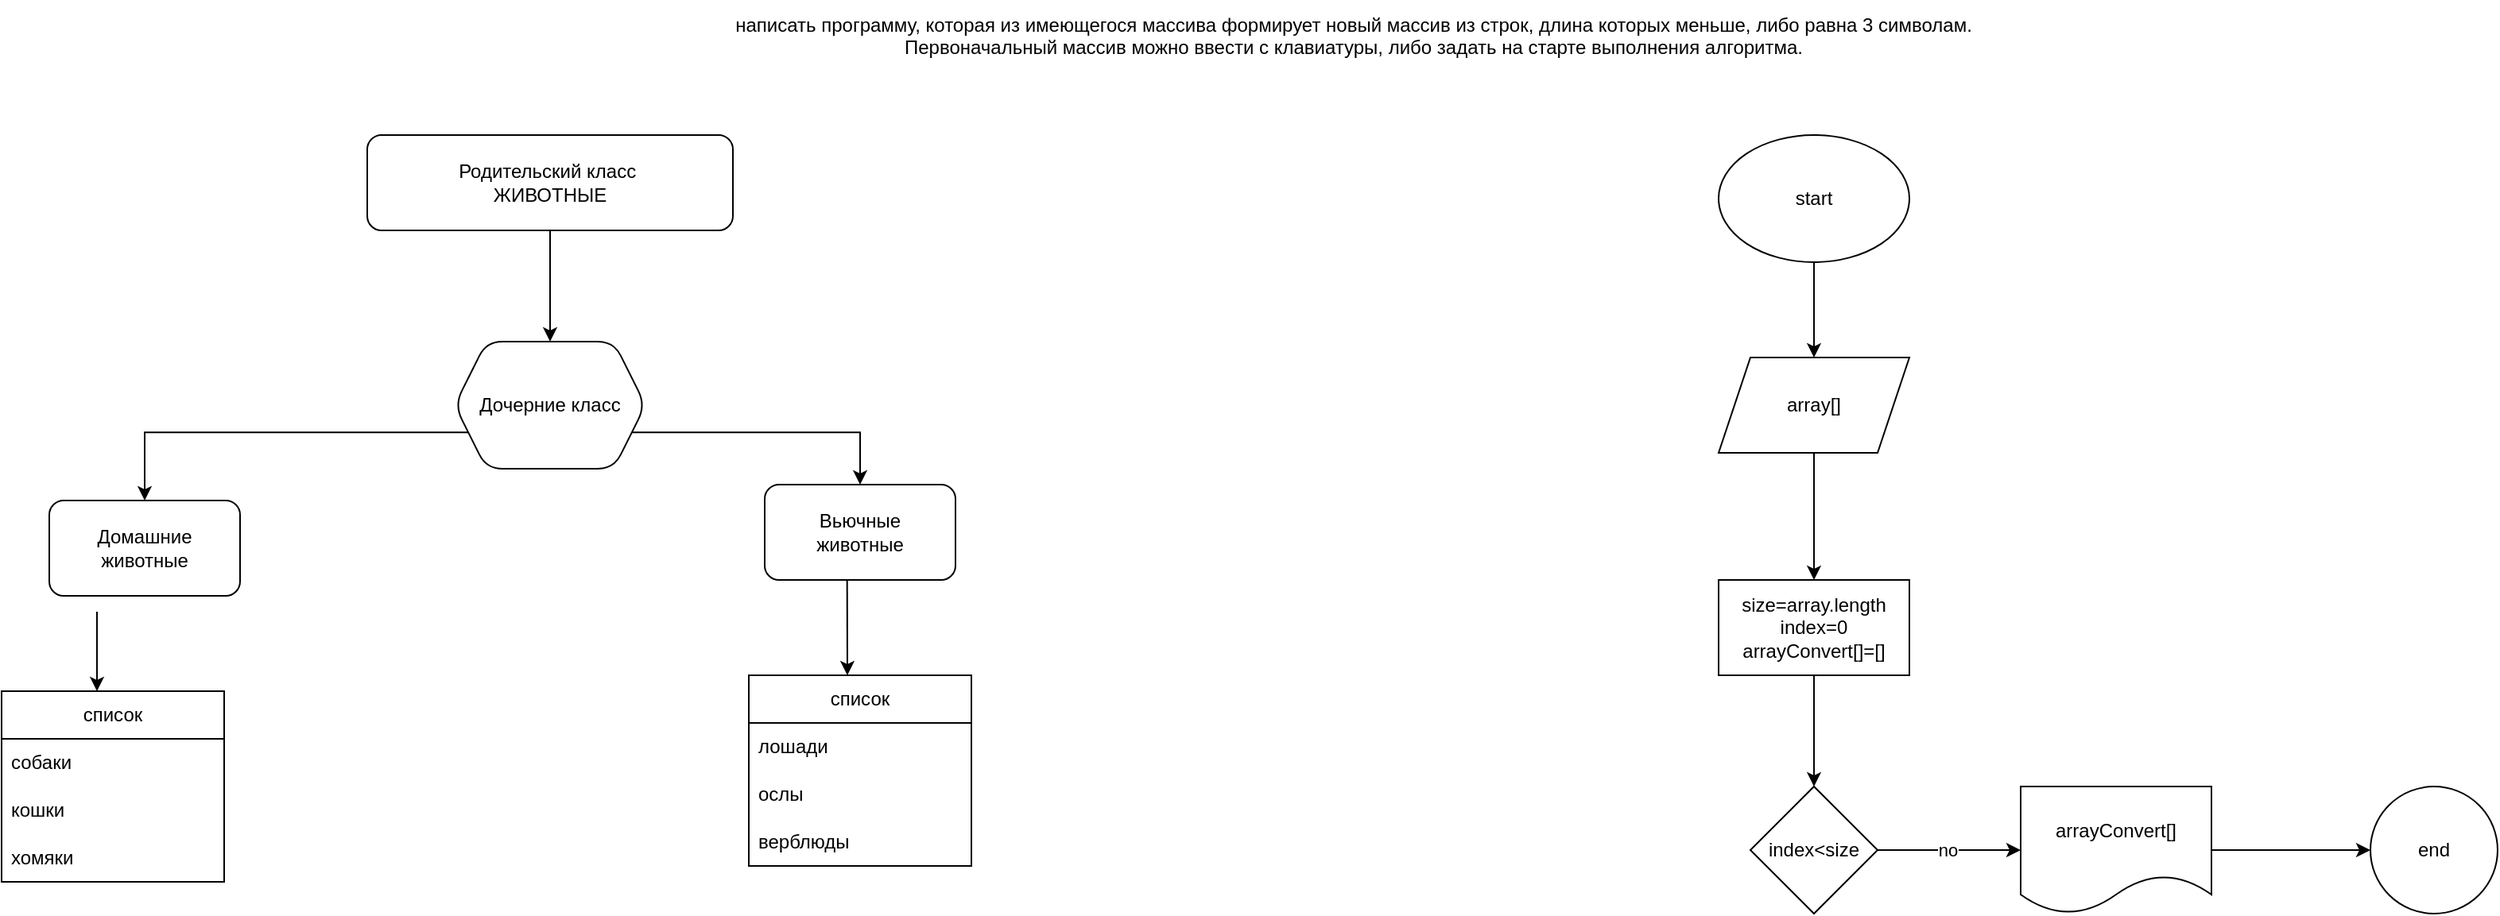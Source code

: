 <mxfile version="24.7.8">
  <diagram name="Страница — 1" id="XsoE3lLy9R2VMlESAkyf">
    <mxGraphModel dx="1671" dy="582" grid="1" gridSize="10" guides="1" tooltips="1" connect="1" arrows="1" fold="1" page="1" pageScale="1" pageWidth="827" pageHeight="1169" math="0" shadow="0">
      <root>
        <mxCell id="0" />
        <mxCell id="1" parent="0" />
        <mxCell id="ZprEJXze1CyhVb-t08wi-3" value="" style="edgeStyle=orthogonalEdgeStyle;rounded=0;orthogonalLoop=1;jettySize=auto;html=1;" parent="1" source="ZprEJXze1CyhVb-t08wi-1" target="ZprEJXze1CyhVb-t08wi-2" edge="1">
          <mxGeometry relative="1" as="geometry" />
        </mxCell>
        <mxCell id="ZprEJXze1CyhVb-t08wi-1" value="start" style="ellipse;whiteSpace=wrap;html=1;" parent="1" vertex="1">
          <mxGeometry x="310" y="100" width="120" height="80" as="geometry" />
        </mxCell>
        <mxCell id="ZprEJXze1CyhVb-t08wi-5" value="" style="edgeStyle=orthogonalEdgeStyle;rounded=0;orthogonalLoop=1;jettySize=auto;html=1;" parent="1" source="ZprEJXze1CyhVb-t08wi-2" target="ZprEJXze1CyhVb-t08wi-4" edge="1">
          <mxGeometry relative="1" as="geometry" />
        </mxCell>
        <mxCell id="ZprEJXze1CyhVb-t08wi-2" value="array[]" style="shape=parallelogram;perimeter=parallelogramPerimeter;whiteSpace=wrap;html=1;fixedSize=1;" parent="1" vertex="1">
          <mxGeometry x="310" y="240" width="120" height="60" as="geometry" />
        </mxCell>
        <mxCell id="ZprEJXze1CyhVb-t08wi-7" value="" style="edgeStyle=orthogonalEdgeStyle;rounded=0;orthogonalLoop=1;jettySize=auto;html=1;" parent="1" source="ZprEJXze1CyhVb-t08wi-4" target="ZprEJXze1CyhVb-t08wi-6" edge="1">
          <mxGeometry relative="1" as="geometry" />
        </mxCell>
        <mxCell id="ZprEJXze1CyhVb-t08wi-4" value="size=array.length&lt;div&gt;index=0&lt;/div&gt;&lt;div&gt;arrayConvert[]=[]&lt;/div&gt;" style="whiteSpace=wrap;html=1;" parent="1" vertex="1">
          <mxGeometry x="310" y="380" width="120" height="60" as="geometry" />
        </mxCell>
        <mxCell id="ZprEJXze1CyhVb-t08wi-9" value="" style="edgeStyle=orthogonalEdgeStyle;rounded=0;orthogonalLoop=1;jettySize=auto;html=1;" parent="1" source="ZprEJXze1CyhVb-t08wi-6" target="ZprEJXze1CyhVb-t08wi-8" edge="1">
          <mxGeometry relative="1" as="geometry" />
        </mxCell>
        <mxCell id="ZprEJXze1CyhVb-t08wi-10" value="no" style="edgeLabel;html=1;align=center;verticalAlign=middle;resizable=0;points=[];" parent="ZprEJXze1CyhVb-t08wi-9" vertex="1" connectable="0">
          <mxGeometry x="-0.031" relative="1" as="geometry">
            <mxPoint as="offset" />
          </mxGeometry>
        </mxCell>
        <mxCell id="ZprEJXze1CyhVb-t08wi-6" value="index&amp;lt;size" style="rhombus;whiteSpace=wrap;html=1;" parent="1" vertex="1">
          <mxGeometry x="330" y="510" width="80" height="80" as="geometry" />
        </mxCell>
        <mxCell id="ZprEJXze1CyhVb-t08wi-12" value="" style="edgeStyle=orthogonalEdgeStyle;rounded=0;orthogonalLoop=1;jettySize=auto;html=1;" parent="1" source="ZprEJXze1CyhVb-t08wi-8" target="ZprEJXze1CyhVb-t08wi-11" edge="1">
          <mxGeometry relative="1" as="geometry" />
        </mxCell>
        <mxCell id="ZprEJXze1CyhVb-t08wi-8" value="arrayConvert[]" style="shape=document;whiteSpace=wrap;html=1;boundedLbl=1;" parent="1" vertex="1">
          <mxGeometry x="500" y="510" width="120" height="80" as="geometry" />
        </mxCell>
        <mxCell id="ZprEJXze1CyhVb-t08wi-11" value="end" style="ellipse;whiteSpace=wrap;html=1;" parent="1" vertex="1">
          <mxGeometry x="720" y="510" width="80" height="80" as="geometry" />
        </mxCell>
        <mxCell id="SBEuBkVTAf682WfuM-EN-2" value="написать программу, которая из имеющегося массива формирует новый массив из строк, длина которых меньше, либо равна 3 символам.&lt;div&gt;Первоначальный массив можно ввести с клавиатуры, либо задать на старте выполнения алгоритма.&lt;br&gt;&lt;div&gt;&amp;nbsp;&lt;/div&gt;&lt;/div&gt;" style="text;html=1;align=center;verticalAlign=middle;resizable=0;points=[];autosize=1;strokeColor=none;fillColor=none;" parent="1" vertex="1">
          <mxGeometry x="-320" y="15" width="800" height="60" as="geometry" />
        </mxCell>
        <mxCell id="CZaWzQtCZRKDaSp4vUfr-3" value="" style="edgeStyle=orthogonalEdgeStyle;rounded=0;orthogonalLoop=1;jettySize=auto;html=1;" edge="1" parent="1" source="CZaWzQtCZRKDaSp4vUfr-1" target="CZaWzQtCZRKDaSp4vUfr-2">
          <mxGeometry relative="1" as="geometry" />
        </mxCell>
        <mxCell id="CZaWzQtCZRKDaSp4vUfr-1" value="Родительский класс&amp;nbsp;&lt;div&gt;ЖИВОТНЫЕ&lt;/div&gt;" style="rounded=1;whiteSpace=wrap;html=1;" vertex="1" parent="1">
          <mxGeometry x="-540" y="100" width="230" height="60" as="geometry" />
        </mxCell>
        <mxCell id="CZaWzQtCZRKDaSp4vUfr-4" style="edgeStyle=orthogonalEdgeStyle;rounded=0;orthogonalLoop=1;jettySize=auto;html=1;exitX=0;exitY=0.75;exitDx=0;exitDy=0;" edge="1" parent="1" source="CZaWzQtCZRKDaSp4vUfr-2" target="CZaWzQtCZRKDaSp4vUfr-5">
          <mxGeometry relative="1" as="geometry">
            <mxPoint x="-680" y="360" as="targetPoint" />
          </mxGeometry>
        </mxCell>
        <mxCell id="CZaWzQtCZRKDaSp4vUfr-6" style="edgeStyle=orthogonalEdgeStyle;rounded=0;orthogonalLoop=1;jettySize=auto;html=1;exitX=1;exitY=0.75;exitDx=0;exitDy=0;" edge="1" parent="1" source="CZaWzQtCZRKDaSp4vUfr-2" target="CZaWzQtCZRKDaSp4vUfr-7">
          <mxGeometry relative="1" as="geometry">
            <mxPoint x="-200" y="330" as="targetPoint" />
          </mxGeometry>
        </mxCell>
        <mxCell id="CZaWzQtCZRKDaSp4vUfr-2" value="Дочерние класс" style="shape=hexagon;perimeter=hexagonPerimeter2;whiteSpace=wrap;html=1;fixedSize=1;rounded=1;" vertex="1" parent="1">
          <mxGeometry x="-485" y="230" width="120" height="80" as="geometry" />
        </mxCell>
        <mxCell id="CZaWzQtCZRKDaSp4vUfr-5" value="Домашние&lt;div&gt;животные&lt;/div&gt;" style="rounded=1;whiteSpace=wrap;html=1;" vertex="1" parent="1">
          <mxGeometry x="-740" y="330" width="120" height="60" as="geometry" />
        </mxCell>
        <mxCell id="CZaWzQtCZRKDaSp4vUfr-7" value="Вьючные&lt;div&gt;животные&lt;/div&gt;" style="rounded=1;whiteSpace=wrap;html=1;" vertex="1" parent="1">
          <mxGeometry x="-290" y="320" width="120" height="60" as="geometry" />
        </mxCell>
        <mxCell id="CZaWzQtCZRKDaSp4vUfr-9" value="" style="edgeStyle=none;orthogonalLoop=1;jettySize=auto;html=1;rounded=0;entryX=0.5;entryY=0;entryDx=0;entryDy=0;" edge="1" parent="1">
          <mxGeometry width="100" relative="1" as="geometry">
            <mxPoint x="-710" y="400" as="sourcePoint" />
            <mxPoint x="-710" y="450" as="targetPoint" />
            <Array as="points" />
          </mxGeometry>
        </mxCell>
        <mxCell id="CZaWzQtCZRKDaSp4vUfr-13" value="список" style="swimlane;fontStyle=0;childLayout=stackLayout;horizontal=1;startSize=30;horizontalStack=0;resizeParent=1;resizeParentMax=0;resizeLast=0;collapsible=1;marginBottom=0;whiteSpace=wrap;html=1;" vertex="1" parent="1">
          <mxGeometry x="-770" y="450" width="140" height="120" as="geometry" />
        </mxCell>
        <mxCell id="CZaWzQtCZRKDaSp4vUfr-14" value="собаки" style="text;strokeColor=none;fillColor=none;align=left;verticalAlign=middle;spacingLeft=4;spacingRight=4;overflow=hidden;points=[[0,0.5],[1,0.5]];portConstraint=eastwest;rotatable=0;whiteSpace=wrap;html=1;" vertex="1" parent="CZaWzQtCZRKDaSp4vUfr-13">
          <mxGeometry y="30" width="140" height="30" as="geometry" />
        </mxCell>
        <mxCell id="CZaWzQtCZRKDaSp4vUfr-15" value="кошки" style="text;strokeColor=none;fillColor=none;align=left;verticalAlign=middle;spacingLeft=4;spacingRight=4;overflow=hidden;points=[[0,0.5],[1,0.5]];portConstraint=eastwest;rotatable=0;whiteSpace=wrap;html=1;" vertex="1" parent="CZaWzQtCZRKDaSp4vUfr-13">
          <mxGeometry y="60" width="140" height="30" as="geometry" />
        </mxCell>
        <mxCell id="CZaWzQtCZRKDaSp4vUfr-16" value="хомяки" style="text;strokeColor=none;fillColor=none;align=left;verticalAlign=middle;spacingLeft=4;spacingRight=4;overflow=hidden;points=[[0,0.5],[1,0.5]];portConstraint=eastwest;rotatable=0;whiteSpace=wrap;html=1;" vertex="1" parent="CZaWzQtCZRKDaSp4vUfr-13">
          <mxGeometry y="90" width="140" height="30" as="geometry" />
        </mxCell>
        <mxCell id="CZaWzQtCZRKDaSp4vUfr-17" value="" style="endArrow=classic;html=1;rounded=0;exitX=0.432;exitY=0.997;exitDx=0;exitDy=0;exitPerimeter=0;" edge="1" parent="1" source="CZaWzQtCZRKDaSp4vUfr-7">
          <mxGeometry width="50" height="50" relative="1" as="geometry">
            <mxPoint x="-255" y="460" as="sourcePoint" />
            <mxPoint x="-238" y="440" as="targetPoint" />
          </mxGeometry>
        </mxCell>
        <mxCell id="CZaWzQtCZRKDaSp4vUfr-18" value="список" style="swimlane;fontStyle=0;childLayout=stackLayout;horizontal=1;startSize=30;horizontalStack=0;resizeParent=1;resizeParentMax=0;resizeLast=0;collapsible=1;marginBottom=0;whiteSpace=wrap;html=1;" vertex="1" parent="1">
          <mxGeometry x="-300" y="440" width="140" height="120" as="geometry" />
        </mxCell>
        <mxCell id="CZaWzQtCZRKDaSp4vUfr-19" value="лошади" style="text;strokeColor=none;fillColor=none;align=left;verticalAlign=middle;spacingLeft=4;spacingRight=4;overflow=hidden;points=[[0,0.5],[1,0.5]];portConstraint=eastwest;rotatable=0;whiteSpace=wrap;html=1;" vertex="1" parent="CZaWzQtCZRKDaSp4vUfr-18">
          <mxGeometry y="30" width="140" height="30" as="geometry" />
        </mxCell>
        <mxCell id="CZaWzQtCZRKDaSp4vUfr-20" value="ослы" style="text;strokeColor=none;fillColor=none;align=left;verticalAlign=middle;spacingLeft=4;spacingRight=4;overflow=hidden;points=[[0,0.5],[1,0.5]];portConstraint=eastwest;rotatable=0;whiteSpace=wrap;html=1;" vertex="1" parent="CZaWzQtCZRKDaSp4vUfr-18">
          <mxGeometry y="60" width="140" height="30" as="geometry" />
        </mxCell>
        <mxCell id="CZaWzQtCZRKDaSp4vUfr-21" value="верблюды" style="text;strokeColor=none;fillColor=none;align=left;verticalAlign=middle;spacingLeft=4;spacingRight=4;overflow=hidden;points=[[0,0.5],[1,0.5]];portConstraint=eastwest;rotatable=0;whiteSpace=wrap;html=1;" vertex="1" parent="CZaWzQtCZRKDaSp4vUfr-18">
          <mxGeometry y="90" width="140" height="30" as="geometry" />
        </mxCell>
      </root>
    </mxGraphModel>
  </diagram>
</mxfile>
